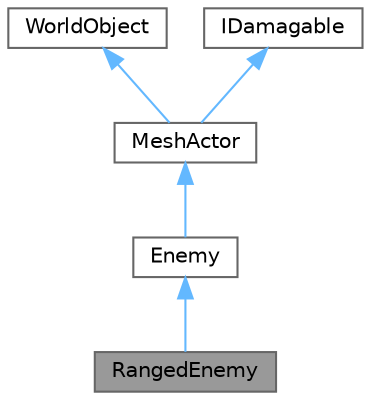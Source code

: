 digraph "RangedEnemy"
{
 // LATEX_PDF_SIZE
  bgcolor="transparent";
  edge [fontname=Helvetica,fontsize=10,labelfontname=Helvetica,labelfontsize=10];
  node [fontname=Helvetica,fontsize=10,shape=box,height=0.2,width=0.4];
  Node1 [label="RangedEnemy",height=0.2,width=0.4,color="gray40", fillcolor="grey60", style="filled", fontcolor="black",tooltip="Ranged enemy implementation, tries to keep distance and shoots from afar"];
  Node2 -> Node1 [dir="back",color="steelblue1",style="solid"];
  Node2 [label="Enemy",height=0.2,width=0.4,color="gray40", fillcolor="white", style="filled",URL="$class_enemy.html",tooltip="A base class for all enemies, implemented as a melee enemy"];
  Node3 -> Node2 [dir="back",color="steelblue1",style="solid"];
  Node3 [label="MeshActor",height=0.2,width=0.4,color="gray40", fillcolor="white", style="filled",URL="$class_mesh_actor.html",tooltip="An object that has a mesh"];
  Node4 -> Node3 [dir="back",color="steelblue1",style="solid"];
  Node4 [label="WorldObject",height=0.2,width=0.4,color="gray40", fillcolor="white", style="filled",URL="$class_world_object.html",tooltip=" "];
  Node5 -> Node3 [dir="back",color="steelblue1",style="solid"];
  Node5 [label="IDamagable",height=0.2,width=0.4,color="gray40", fillcolor="white", style="filled",URL="$class_i_damagable.html",tooltip="Interface to be added, when we want the specific class to be able to take damage"];
}
